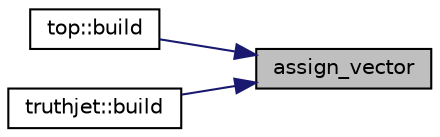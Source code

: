 digraph "assign_vector"
{
 // INTERACTIVE_SVG=YES
 // LATEX_PDF_SIZE
  edge [fontname="Helvetica",fontsize="10",labelfontname="Helvetica",labelfontsize="10"];
  node [fontname="Helvetica",fontsize="10",shape=record];
  rankdir="RL";
  Node1 [label="assign_vector",height=0.2,width=0.4,color="black", fillcolor="grey75", style="filled", fontcolor="black",tooltip=" "];
  Node1 -> Node2 [dir="back",color="midnightblue",fontsize="10",style="solid",fontname="Helvetica"];
  Node2 [label="top::build",height=0.2,width=0.4,color="black", fillcolor="white", style="filled",URL="$classtop.html#ab0650ae5f6ec11376daccc4eaec70aca",tooltip=" "];
  Node1 -> Node3 [dir="back",color="midnightblue",fontsize="10",style="solid",fontname="Helvetica"];
  Node3 [label="truthjet::build",height=0.2,width=0.4,color="black", fillcolor="white", style="filled",URL="$classtruthjet.html#a28cfe9ad59f100534c62ba702031860c",tooltip=" "];
}
